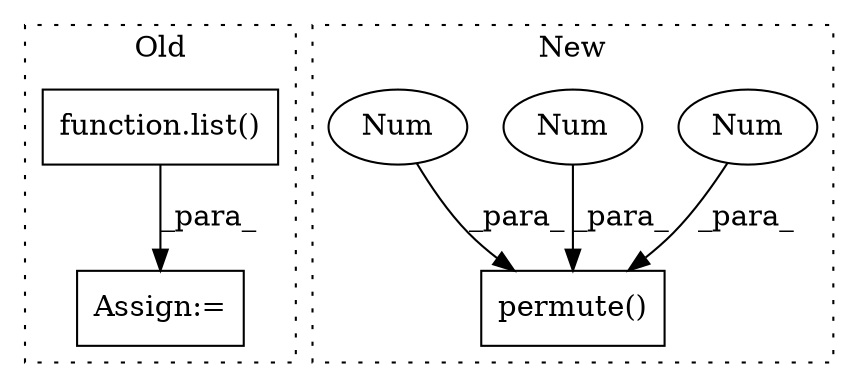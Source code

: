 digraph G {
subgraph cluster0 {
1 [label="function.list()" a="75" s="681,699" l="5,1" shape="box"];
6 [label="Assign:=" a="68" s="678" l="3" shape="box"];
label = "Old";
style="dotted";
}
subgraph cluster1 {
2 [label="permute()" a="75" s="1542,1562" l="13,1" shape="box"];
3 [label="Num" a="76" s="1555" l="1" shape="ellipse"];
4 [label="Num" a="76" s="1558" l="1" shape="ellipse"];
5 [label="Num" a="76" s="1561" l="1" shape="ellipse"];
label = "New";
style="dotted";
}
1 -> 6 [label="_para_"];
3 -> 2 [label="_para_"];
4 -> 2 [label="_para_"];
5 -> 2 [label="_para_"];
}